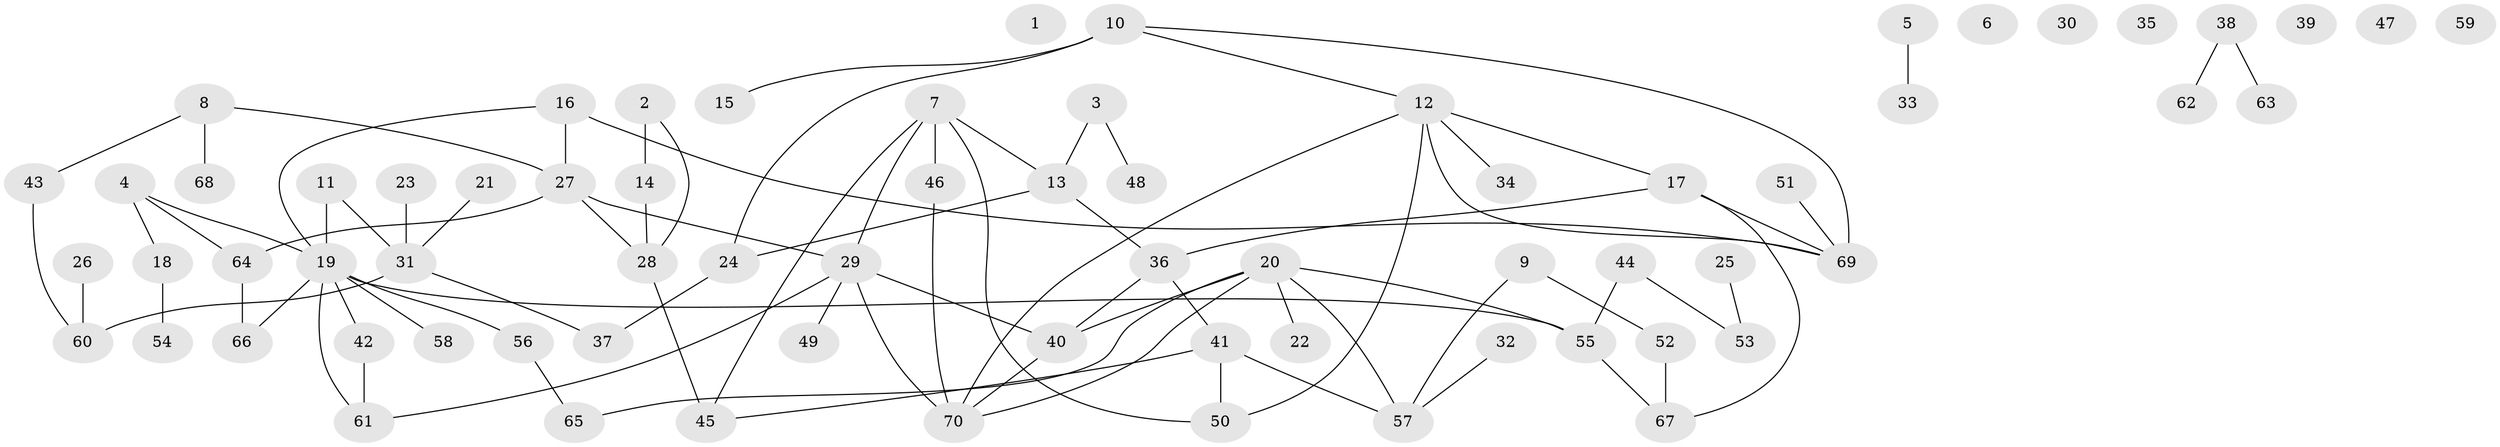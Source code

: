 // Generated by graph-tools (version 1.1) at 2025/12/03/09/25 04:12:53]
// undirected, 70 vertices, 85 edges
graph export_dot {
graph [start="1"]
  node [color=gray90,style=filled];
  1;
  2;
  3;
  4;
  5;
  6;
  7;
  8;
  9;
  10;
  11;
  12;
  13;
  14;
  15;
  16;
  17;
  18;
  19;
  20;
  21;
  22;
  23;
  24;
  25;
  26;
  27;
  28;
  29;
  30;
  31;
  32;
  33;
  34;
  35;
  36;
  37;
  38;
  39;
  40;
  41;
  42;
  43;
  44;
  45;
  46;
  47;
  48;
  49;
  50;
  51;
  52;
  53;
  54;
  55;
  56;
  57;
  58;
  59;
  60;
  61;
  62;
  63;
  64;
  65;
  66;
  67;
  68;
  69;
  70;
  2 -- 14;
  2 -- 28;
  3 -- 13;
  3 -- 48;
  4 -- 18;
  4 -- 19;
  4 -- 64;
  5 -- 33;
  7 -- 13;
  7 -- 29;
  7 -- 45;
  7 -- 46;
  7 -- 50;
  8 -- 27;
  8 -- 43;
  8 -- 68;
  9 -- 52;
  9 -- 57;
  10 -- 12;
  10 -- 15;
  10 -- 24;
  10 -- 69;
  11 -- 19;
  11 -- 31;
  12 -- 17;
  12 -- 34;
  12 -- 50;
  12 -- 69;
  12 -- 70;
  13 -- 24;
  13 -- 36;
  14 -- 28;
  16 -- 19;
  16 -- 27;
  16 -- 69;
  17 -- 36;
  17 -- 67;
  17 -- 69;
  18 -- 54;
  19 -- 42;
  19 -- 55;
  19 -- 56;
  19 -- 58;
  19 -- 61;
  19 -- 66;
  20 -- 22;
  20 -- 40;
  20 -- 55;
  20 -- 57;
  20 -- 65;
  20 -- 70;
  21 -- 31;
  23 -- 31;
  24 -- 37;
  25 -- 53;
  26 -- 60;
  27 -- 28;
  27 -- 29;
  27 -- 64;
  28 -- 45;
  29 -- 40;
  29 -- 49;
  29 -- 61;
  29 -- 70;
  31 -- 37;
  31 -- 60;
  32 -- 57;
  36 -- 40;
  36 -- 41;
  38 -- 62;
  38 -- 63;
  40 -- 70;
  41 -- 45;
  41 -- 50;
  41 -- 57;
  42 -- 61;
  43 -- 60;
  44 -- 53;
  44 -- 55;
  46 -- 70;
  51 -- 69;
  52 -- 67;
  55 -- 67;
  56 -- 65;
  64 -- 66;
}
